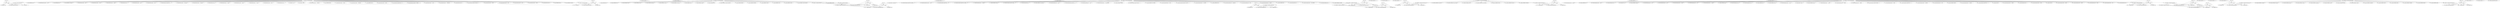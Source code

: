 digraph G {
"6 : carList = new IterativeStringList()"
"6 : carList = new IterativeStringList()" -> "15 : Check.check(carList.size(), 7, )"
"6 : carList = new IterativeStringList()" -> "24 : carList.add(0, \"Mini\", )"
"6 : carList = new IterativeStringList()" -> "61 : i < carList.size()"
"6 : carList = new IterativeStringList()" -> "35 : carList.add(5, \"Porshe\", )"
"6 : carList = new IterativeStringList()" -> "18 : Check.check(carList.get(2, ), \"Mitsubishi\", )"
"6 : carList = new IterativeStringList()" -> "8 : carList.addToEnd(\"Honda\", )"
"6 : carList = new IterativeStringList()" -> "27 : Check.check(carList.get(2, ), \"Nissan\", )"
"6 : carList = new IterativeStringList()" -> "31 : Check.check(carList.get(6, ), \"Volkswagen\", )"
"6 : carList = new IterativeStringList()" -> "11 : carList.addToEnd(\"Toyota\", )"
"6 : carList = new IterativeStringList()" -> "36 : Check.check(carList.get(5, ), \"Porshe\", )"
"6 : carList = new IterativeStringList()" -> "52 : Check.check(carList.indexOf(\"Acura\", ), 6, )"
"6 : carList = new IterativeStringList()" -> "46 : Check.check(carList.remove(3, ), \"Toyota\", )"
"6 : carList = new IterativeStringList()" -> "32 : Check.check(carList.get(7, ), \"Acura\", )"
"6 : carList = new IterativeStringList()" -> "38 : Check.check(carList.get(7, ), \"Volkswagen\", )"
"6 : carList = new IterativeStringList()" -> "60 : carList2 = carList.toUpperCase()"
"6 : carList = new IterativeStringList()" -> "33 : Check.check(carList.size(), 8, )"
"6 : carList = new IterativeStringList()" -> "51 : Check.check(carList.indexOf(\"Volkswagen\", ), 5, )"
"6 : carList = new IterativeStringList()" -> "55 : i < carList.size()"
"6 : carList = new IterativeStringList()" -> "29 : Check.check(carList.get(4, ), \"Toyota\", )"
"6 : carList = new IterativeStringList()" -> "25 : Check.check(carList.get(0, ), \"Mini\", )"
"6 : carList = new IterativeStringList()" -> "39 : Check.check(carList.get(8, ), \"Acura\", )"
"6 : carList = new IterativeStringList()" -> "48 : Check.check(carList.get(3, ), \"Porshe\", )"
"6 : carList = new IterativeStringList()" -> "40 : Check.check(carList.size(), 9, )"
"6 : carList = new IterativeStringList()" -> "9 : carList.addToEnd(\"Nissan\", )"
"6 : carList = new IterativeStringList()" -> "10 : carList.addToEnd(\"Mitsubishi\", )"
"6 : carList = new IterativeStringList()" -> "14 : carList.addToEnd(\"Acura\", )"
"6 : carList = new IterativeStringList()" -> "42 : Check.check(carList.remove(0, ), \"Mini\", )"
"6 : carList = new IterativeStringList()" -> "12 : carList.addToEnd(\"BMW\", )"
"6 : carList = new IterativeStringList()" -> "13 : carList.addToEnd(\"Volkswagen\", )"
"6 : carList = new IterativeStringList()" -> "37 : Check.check(carList.get(6, ), \"BMW\", )"
"6 : carList = new IterativeStringList()" -> "19 : Check.check(carList.get(3, ), \"Toyota\", )"
"6 : carList = new IterativeStringList()" -> "44 : Check.check(carList.get(0, ), \"Honda\", )"
"6 : carList = new IterativeStringList()" -> "47 : Check.check(carList.size(), 7, )"
"6 : carList = new IterativeStringList()" -> "22 : Check.check(carList.get(6, ), \"Acura\", )"
"6 : carList = new IterativeStringList()" -> "30 : Check.check(carList.get(5, ), \"BMW\", )"
"6 : carList = new IterativeStringList()" -> "50 : Check.check(carList.indexOf(\"BMW\", ), 4, )"
"6 : carList = new IterativeStringList()" -> "54 : carList1 = carList.toLowerCase()"
"6 : carList = new IterativeStringList()" -> "21 : Check.check(carList.get(5, ), \"Volkswagen\", )"
"6 : carList = new IterativeStringList()" -> "28 : Check.check(carList.get(3, ), \"Mitsubishi\", )"
"6 : carList = new IterativeStringList()" -> "43 : Check.check(carList.size(), 8, )"
"6 : carList = new IterativeStringList()" -> "26 : Check.check(carList.get(1, ), \"Honda\", )"
"6 : carList = new IterativeStringList()" -> "16 : Check.check(carList.get(0, ), \"Honda\", )"
"6 : carList = new IterativeStringList()" -> "17 : Check.check(carList.get(1, ), \"Nissan\", )"
"6 : carList = new IterativeStringList()" -> "20 : Check.check(carList.get(4, ), \"BMW\", )"
"8 : carList.addToEnd(\"Honda\", )"
"9 : carList.addToEnd(\"Nissan\", )"
"10 : carList.addToEnd(\"Mitsubishi\", )"
"11 : carList.addToEnd(\"Toyota\", )"
"12 : carList.addToEnd(\"BMW\", )"
"13 : carList.addToEnd(\"Volkswagen\", )"
"14 : carList.addToEnd(\"Acura\", )"
"15 : Check.check(carList.size(), 7, )"
"16 : Check.check(carList.get(0, ), \"Honda\", )"
"17 : Check.check(carList.get(1, ), \"Nissan\", )"
"18 : Check.check(carList.get(2, ), \"Mitsubishi\", )"
"19 : Check.check(carList.get(3, ), \"Toyota\", )"
"20 : Check.check(carList.get(4, ), \"BMW\", )"
"21 : Check.check(carList.get(5, ), \"Volkswagen\", )"
"22 : Check.check(carList.get(6, ), \"Acura\", )"
"24 : carList.add(0, \"Mini\", )"
"25 : Check.check(carList.get(0, ), \"Mini\", )"
"26 : Check.check(carList.get(1, ), \"Honda\", )"
"27 : Check.check(carList.get(2, ), \"Nissan\", )"
"28 : Check.check(carList.get(3, ), \"Mitsubishi\", )"
"29 : Check.check(carList.get(4, ), \"Toyota\", )"
"30 : Check.check(carList.get(5, ), \"BMW\", )"
"31 : Check.check(carList.get(6, ), \"Volkswagen\", )"
"32 : Check.check(carList.get(7, ), \"Acura\", )"
"33 : Check.check(carList.size(), 8, )"
"35 : carList.add(5, \"Porshe\", )"
"36 : Check.check(carList.get(5, ), \"Porshe\", )"
"37 : Check.check(carList.get(6, ), \"BMW\", )"
"38 : Check.check(carList.get(7, ), \"Volkswagen\", )"
"39 : Check.check(carList.get(8, ), \"Acura\", )"
"40 : Check.check(carList.size(), 9, )"
"42 : Check.check(carList.remove(0, ), \"Mini\", )"
"43 : Check.check(carList.size(), 8, )"
"44 : Check.check(carList.get(0, ), \"Honda\", )"
"46 : Check.check(carList.remove(3, ), \"Toyota\", )"
"47 : Check.check(carList.size(), 7, )"
"48 : Check.check(carList.get(3, ), \"Porshe\", )"
"50 : Check.check(carList.indexOf(\"BMW\", ), 4, )"
"51 : Check.check(carList.indexOf(\"Volkswagen\", ), 5, )"
"52 : Check.check(carList.indexOf(\"Acura\", ), 6, )"
"54 : carList1 = carList.toLowerCase()"
"54 : carList1 = carList.toLowerCase()" -> "56 : System.out.println(carList1.get(i, ), )"
"55 : i = 0"
"55 : i = 0" -> "56 : System.out.println(carList1.get(i, ), )"
"55 : i = 0" -> "55 : i < carList.size()"
"55 : i = 0" -> "55 : i = i + 1"
"55 : i = 0" -> "55 : @temp11 = i"
"55 : i = 0" -> "55 : i = i + 1" [style=dashed]
"55 : i < carList.size()"
"56 : System.out.println(carList1.get(i, ), )"
"55 : @temp11 = i"
"55 : @temp11 = i" -> "55 : @temp11 = i" [style=dashed]
"55 : i = i + 1"
"55 : i = i + 1" -> "56 : System.out.println(carList1.get(i, ), )"
"55 : i = i + 1" -> "55 : i < carList.size()"
"55 : i = i + 1" -> "55 : i = i + 1"
"55 : i = i + 1" -> "55 : @temp11 = i"
"55 : i = i + 1" -> "55 : i = i + 1" [style=dashed]
"58 : System.out.println(\"-------\", )"
"60 : carList2 = carList.toUpperCase()"
"60 : carList2 = carList.toUpperCase()" -> "62 : System.out.println(carList2.get(i, ), )"
"61 : i = 0"
"61 : i = 0" -> "61 : i < carList.size()"
"61 : i = 0" -> "61 : @temp12 = i"
"61 : i = 0" -> "61 : i = i + 1"
"61 : i = 0" -> "62 : System.out.println(carList2.get(i, ), )"
"61 : i = 0" -> "61 : i = i + 1" [style=dashed]
"61 : i < carList.size()"
"62 : System.out.println(carList2.get(i, ), )"
"61 : @temp12 = i"
"61 : @temp12 = i" -> "61 : @temp12 = i" [style=dashed]
"61 : i = i + 1"
"61 : i = i + 1" -> "61 : i < carList.size()"
"61 : i = i + 1" -> "61 : @temp12 = i"
"61 : i = i + 1" -> "61 : i = i + 1"
"61 : i = i + 1" -> "62 : System.out.println(carList2.get(i, ), )"
"61 : i = i + 1" -> "61 : i = i + 1" [style=dashed]
"64 : System.out.println(\"-------\", )"
"66 : shoeList = new IterativeStringList()"
"66 : shoeList = new IterativeStringList()" -> "68 : shoeList.addToEnd(\"Vans\", )"
"66 : shoeList = new IterativeStringList()" -> "83 : shoeList.addToEnd(\"FiZZla\", )"
"66 : shoeList = new IterativeStringList()" -> "77 : shoeList.addToEnd(\"VaZZns\", )"
"66 : shoeList = new IterativeStringList()" -> "84 : shoeList.addToEnd(\"ReeZZbock\", )"
"66 : shoeList = new IterativeStringList()" -> "73 : shoeList.addToEnd(\"Puma\", )"
"66 : shoeList = new IterativeStringList()" -> "67 : shoeList.addToEnd(\"Addidas\", )"
"66 : shoeList = new IterativeStringList()" -> "69 : shoeList.addToEnd(\"Nike\", )"
"66 : shoeList = new IterativeStringList()" -> "80 : shoeList.addToEnd(\"CreaZZtive Recreation\", )"
"66 : shoeList = new IterativeStringList()" -> "75 : shoeList.addToEnd(\"Reebock\", )"
"66 : shoeList = new IterativeStringList()" -> "76 : shoeList.addToEnd(\"AddiZZdas\", )"
"66 : shoeList = new IterativeStringList()" -> "81 : shoeList.addToEnd(\"SupZZra\", )"
"66 : shoeList = new IterativeStringList()" -> "72 : shoeList.addToEnd(\"Supra\", )"
"66 : shoeList = new IterativeStringList()" -> "82 : shoeList.addToEnd(\"PumZZa\", )"
"66 : shoeList = new IterativeStringList()" -> "71 : shoeList.addToEnd(\"Creative Recreation\", )"
"66 : shoeList = new IterativeStringList()" -> "86 : shoeList1 = shoeList.startsWith(\"C\", )"
"66 : shoeList = new IterativeStringList()" -> "78 : shoeList.addToEnd(\"NiZZke\", )"
"66 : shoeList = new IterativeStringList()" -> "74 : shoeList.addToEnd(\"Fila\", )"
"66 : shoeList = new IterativeStringList()" -> "92 : shoeList2 = shoeList.toLowerCase()"
"66 : shoeList = new IterativeStringList()" -> "70 : shoeList.addToEnd(\"Converse\", )"
"66 : shoeList = new IterativeStringList()" -> "79 : shoeList.addToEnd(\"ConZZverse\", )"
"67 : shoeList.addToEnd(\"Addidas\", )"
"68 : shoeList.addToEnd(\"Vans\", )"
"69 : shoeList.addToEnd(\"Nike\", )"
"70 : shoeList.addToEnd(\"Converse\", )"
"71 : shoeList.addToEnd(\"Creative Recreation\", )"
"72 : shoeList.addToEnd(\"Supra\", )"
"73 : shoeList.addToEnd(\"Puma\", )"
"74 : shoeList.addToEnd(\"Fila\", )"
"75 : shoeList.addToEnd(\"Reebock\", )"
"76 : shoeList.addToEnd(\"AddiZZdas\", )"
"77 : shoeList.addToEnd(\"VaZZns\", )"
"78 : shoeList.addToEnd(\"NiZZke\", )"
"79 : shoeList.addToEnd(\"ConZZverse\", )"
"80 : shoeList.addToEnd(\"CreaZZtive Recreation\", )"
"81 : shoeList.addToEnd(\"SupZZra\", )"
"82 : shoeList.addToEnd(\"PumZZa\", )"
"83 : shoeList.addToEnd(\"FiZZla\", )"
"84 : shoeList.addToEnd(\"ReeZZbock\", )"
"86 : shoeList1 = shoeList.startsWith(\"C\", )"
"86 : shoeList1 = shoeList.startsWith(\"C\", )" -> "87 : i < shoeList1.size()"
"86 : shoeList1 = shoeList.startsWith(\"C\", )" -> "88 : System.out.println(shoeList1.get(i, ), )"
"87 : i = 0"
"87 : i = 0" -> "87 : i = i + 1"
"87 : i = 0" -> "87 : i < shoeList1.size()"
"87 : i = 0" -> "87 : @temp13 = i"
"87 : i = 0" -> "88 : System.out.println(shoeList1.get(i, ), )"
"87 : i = 0" -> "87 : i = i + 1" [style=dashed]
"87 : i < shoeList1.size()"
"88 : System.out.println(shoeList1.get(i, ), )"
"87 : @temp13 = i"
"87 : @temp13 = i" -> "87 : @temp13 = i" [style=dashed]
"87 : i = i + 1"
"87 : i = i + 1" -> "87 : i = i + 1"
"87 : i = i + 1" -> "87 : i < shoeList1.size()"
"87 : i = i + 1" -> "87 : @temp13 = i"
"87 : i = i + 1" -> "88 : System.out.println(shoeList1.get(i, ), )"
"87 : i = i + 1" -> "87 : i = i + 1" [style=dashed]
"90 : System.out.println(\"-------\", )"
"92 : shoeList2 = shoeList.toLowerCase()"
"92 : shoeList2 = shoeList.toLowerCase()" -> "93 : shoeList2 = shoeList2.hasSubstring(\"zz\", )"
"92 : shoeList2 = shoeList.toLowerCase()" -> "93 : shoeList2 = shoeList2.hasSubstring(\"zz\", )" [style=dashed]
"93 : shoeList2 = shoeList2.hasSubstring(\"zz\", )"
"93 : shoeList2 = shoeList2.hasSubstring(\"zz\", )" -> "94 : i < shoeList2.size()"
"93 : shoeList2 = shoeList2.hasSubstring(\"zz\", )" -> "95 : System.out.println(shoeList2.get(i, ), )"
"94 : i = 0"
"94 : i = 0" -> "94 : @temp14 = i"
"94 : i = 0" -> "94 : i = i + 1"
"94 : i = 0" -> "94 : i < shoeList2.size()"
"94 : i = 0" -> "95 : System.out.println(shoeList2.get(i, ), )"
"94 : i = 0" -> "94 : i = i + 1" [style=dashed]
"94 : i < shoeList2.size()"
"95 : System.out.println(shoeList2.get(i, ), )"
"94 : @temp14 = i"
"94 : @temp14 = i" -> "94 : @temp14 = i" [style=dashed]
"94 : i = i + 1"
"94 : i = i + 1" -> "94 : @temp14 = i"
"94 : i = i + 1" -> "94 : i = i + 1"
"94 : i = i + 1" -> "94 : i < shoeList2.size()"
"94 : i = i + 1" -> "95 : System.out.println(shoeList2.get(i, ), )"
"94 : i = i + 1" -> "94 : i = i + 1" [style=dashed]
"97 : System.out.println(\"-------\", )"
"106 : cerealList = new RecursiveOOStringList()"
"106 : cerealList = new RecursiveOOStringList()" -> "130 : cerealList.add(5, \"Apple Jacks\", )"
"106 : cerealList = new RecursiveOOStringList()" -> "123 : Check.check(cerealList.indexOf(\"Frosted Flakes\", ), 1, )"
"106 : cerealList = new RecursiveOOStringList()" -> "136 : Check.check(cerealList.remove(7, ), \"Pops\", )"
"106 : cerealList = new RecursiveOOStringList()" -> "127 : Check.check(cerealList.indexOf(\"Krave\", ), 5, )"
"106 : cerealList = new RecursiveOOStringList()" -> "122 : Check.check(cerealList.indexOf(\"Fruity Pebbles\", ), 0, )"
"106 : cerealList = new RecursiveOOStringList()" -> "139 : cerealList1 = cerealList.toLowerCase()"
"106 : cerealList = new RecursiveOOStringList()" -> "117 : Check.check(cerealList.get(2, ), \"Wheaties\", )"
"106 : cerealList = new RecursiveOOStringList()" -> "111 : cerealList.addToEnd(\"Cheerios\", )"
"106 : cerealList = new RecursiveOOStringList()" -> "124 : Check.check(cerealList.indexOf(\"Wheaties\", ), 2, )"
"106 : cerealList = new RecursiveOOStringList()" -> "137 : Check.check(cerealList.size(), 7, )"
"106 : cerealList = new RecursiveOOStringList()" -> "108 : cerealList.addToEnd(\"Frosted Flakes\", )"
"106 : cerealList = new RecursiveOOStringList()" -> "120 : Check.check(cerealList.get(5, ), \"Krave\", )"
"106 : cerealList = new RecursiveOOStringList()" -> "128 : Check.check(cerealList.indexOf(\"Pops\", ), 6, )"
"106 : cerealList = new RecursiveOOStringList()" -> "134 : Check.check(cerealList.get(7, ), \"Pops\", )"
"106 : cerealList = new RecursiveOOStringList()" -> "116 : Check.check(cerealList.get(1, ), \"Frosted Flakes\", )"
"106 : cerealList = new RecursiveOOStringList()" -> "109 : cerealList.addToEnd(\"Wheaties\", )"
"106 : cerealList = new RecursiveOOStringList()" -> "126 : Check.check(cerealList.indexOf(\"Cheerios\", ), 4, )"
"106 : cerealList = new RecursiveOOStringList()" -> "107 : cerealList.addToEnd(\"Fruity Pebbles\", )"
"106 : cerealList = new RecursiveOOStringList()" -> "133 : Check.check(cerealList.get(6, ), \"Krave\", )"
"106 : cerealList = new RecursiveOOStringList()" -> "125 : Check.check(cerealList.indexOf(\"Coco Puffs\", ), 3, )"
"106 : cerealList = new RecursiveOOStringList()" -> "118 : Check.check(cerealList.get(3, ), \"Coco Puffs\", )"
"106 : cerealList = new RecursiveOOStringList()" -> "112 : cerealList.addToEnd(\"Krave\", )"
"106 : cerealList = new RecursiveOOStringList()" -> "132 : Check.check(cerealList.get(5, ), \"Apple Jacks\", )"
"106 : cerealList = new RecursiveOOStringList()" -> "121 : Check.check(cerealList.get(6, ), \"Pops\", )"
"106 : cerealList = new RecursiveOOStringList()" -> "119 : Check.check(cerealList.get(4, ), \"Cheerios\", )"
"106 : cerealList = new RecursiveOOStringList()" -> "113 : cerealList.addToEnd(\"Pops\", )"
"106 : cerealList = new RecursiveOOStringList()" -> "114 : Check.check(cerealList.size(), 7, )"
"106 : cerealList = new RecursiveOOStringList()" -> "115 : Check.check(cerealList.get(0, ), \"Fruity Pebbles\", )"
"106 : cerealList = new RecursiveOOStringList()" -> "131 : Check.check(cerealList.size(), 8, )"
"106 : cerealList = new RecursiveOOStringList()" -> "110 : cerealList.addToEnd(\"Coco Puffs\", )"
"107 : cerealList.addToEnd(\"Fruity Pebbles\", )"
"108 : cerealList.addToEnd(\"Frosted Flakes\", )"
"109 : cerealList.addToEnd(\"Wheaties\", )"
"110 : cerealList.addToEnd(\"Coco Puffs\", )"
"111 : cerealList.addToEnd(\"Cheerios\", )"
"112 : cerealList.addToEnd(\"Krave\", )"
"113 : cerealList.addToEnd(\"Pops\", )"
"114 : Check.check(cerealList.size(), 7, )"
"115 : Check.check(cerealList.get(0, ), \"Fruity Pebbles\", )"
"116 : Check.check(cerealList.get(1, ), \"Frosted Flakes\", )"
"117 : Check.check(cerealList.get(2, ), \"Wheaties\", )"
"118 : Check.check(cerealList.get(3, ), \"Coco Puffs\", )"
"119 : Check.check(cerealList.get(4, ), \"Cheerios\", )"
"120 : Check.check(cerealList.get(5, ), \"Krave\", )"
"121 : Check.check(cerealList.get(6, ), \"Pops\", )"
"122 : Check.check(cerealList.indexOf(\"Fruity Pebbles\", ), 0, )"
"123 : Check.check(cerealList.indexOf(\"Frosted Flakes\", ), 1, )"
"124 : Check.check(cerealList.indexOf(\"Wheaties\", ), 2, )"
"125 : Check.check(cerealList.indexOf(\"Coco Puffs\", ), 3, )"
"126 : Check.check(cerealList.indexOf(\"Cheerios\", ), 4, )"
"127 : Check.check(cerealList.indexOf(\"Krave\", ), 5, )"
"128 : Check.check(cerealList.indexOf(\"Pops\", ), 6, )"
"130 : cerealList.add(5, \"Apple Jacks\", )"
"131 : Check.check(cerealList.size(), 8, )"
"132 : Check.check(cerealList.get(5, ), \"Apple Jacks\", )"
"133 : Check.check(cerealList.get(6, ), \"Krave\", )"
"134 : Check.check(cerealList.get(7, ), \"Pops\", )"
"136 : Check.check(cerealList.remove(7, ), \"Pops\", )"
"137 : Check.check(cerealList.size(), 7, )"
"139 : cerealList1 = cerealList.toLowerCase()"
"139 : cerealList1 = cerealList.toLowerCase()" -> "145 : cerealList2 = cerealList1.toUpperCase()"
"139 : cerealList1 = cerealList.toLowerCase()" -> "151 : cerealList3 = cerealList1.startsWith(\"f\", )"
"139 : cerealList1 = cerealList.toLowerCase()" -> "140 : i < cerealList1.size()"
"139 : cerealList1 = cerealList.toLowerCase()" -> "141 : System.out.println(cerealList1.get(i, ), )"
"140 : i = 0"
"140 : i = 0" -> "140 : @temp15 = i"
"140 : i = 0" -> "140 : i = i + 1"
"140 : i = 0" -> "140 : i < cerealList1.size()"
"140 : i = 0" -> "141 : System.out.println(cerealList1.get(i, ), )"
"140 : i = 0" -> "140 : i = i + 1" [style=dashed]
"140 : i < cerealList1.size()"
"141 : System.out.println(cerealList1.get(i, ), )"
"140 : @temp15 = i"
"140 : @temp15 = i" -> "140 : @temp15 = i" [style=dashed]
"140 : i = i + 1"
"140 : i = i + 1" -> "140 : @temp15 = i"
"140 : i = i + 1" -> "140 : i = i + 1"
"140 : i = i + 1" -> "140 : i < cerealList1.size()"
"140 : i = i + 1" -> "141 : System.out.println(cerealList1.get(i, ), )"
"140 : i = i + 1" -> "140 : i = i + 1" [style=dashed]
"143 : System.out.println(\"-------\", )"
"145 : cerealList2 = cerealList1.toUpperCase()"
"145 : cerealList2 = cerealList1.toUpperCase()" -> "146 : i < cerealList2.size()"
"145 : cerealList2 = cerealList1.toUpperCase()" -> "147 : System.out.println(cerealList2.get(i, ), )"
"146 : i = 0"
"146 : i = 0" -> "146 : @temp16 = i"
"146 : i = 0" -> "146 : i < cerealList2.size()"
"146 : i = 0" -> "146 : i = i + 1"
"146 : i = 0" -> "147 : System.out.println(cerealList2.get(i, ), )"
"146 : i = 0" -> "146 : i = i + 1" [style=dashed]
"146 : i < cerealList2.size()"
"147 : System.out.println(cerealList2.get(i, ), )"
"146 : @temp16 = i"
"146 : @temp16 = i" -> "146 : @temp16 = i" [style=dashed]
"146 : i = i + 1"
"146 : i = i + 1" -> "146 : @temp16 = i"
"146 : i = i + 1" -> "146 : i < cerealList2.size()"
"146 : i = i + 1" -> "146 : i = i + 1"
"146 : i = i + 1" -> "147 : System.out.println(cerealList2.get(i, ), )"
"146 : i = i + 1" -> "146 : i = i + 1" [style=dashed]
"149 : System.out.println(\"-------\", )"
"151 : cerealList3 = cerealList1.startsWith(\"f\", )"
"151 : cerealList3 = cerealList1.startsWith(\"f\", )" -> "152 : i < cerealList3.size()"
"151 : cerealList3 = cerealList1.startsWith(\"f\", )" -> "153 : System.out.println(cerealList3.get(i, ), )"
"152 : i = 0"
"152 : i = 0" -> "152 : i < cerealList3.size()"
"152 : i = 0" -> "152 : @temp17 = i"
"152 : i = 0" -> "152 : i = i + 1"
"152 : i = 0" -> "153 : System.out.println(cerealList3.get(i, ), )"
"152 : i = 0" -> "152 : i = i + 1" [style=dashed]
"152 : i < cerealList3.size()"
"153 : System.out.println(cerealList3.get(i, ), )"
"152 : @temp17 = i"
"152 : @temp17 = i" -> "152 : @temp17 = i" [style=dashed]
"152 : i = i + 1"
"152 : i = i + 1" -> "152 : i < cerealList3.size()"
"152 : i = i + 1" -> "152 : @temp17 = i"
"152 : i = i + 1" -> "152 : i = i + 1"
"152 : i = i + 1" -> "153 : System.out.println(cerealList3.get(i, ), )"
"152 : i = i + 1" -> "152 : i = i + 1" [style=dashed]
"155 : System.out.println(\"-------\", )"
"157 : cerealList4 = new RecursiveOOStringList()"
"157 : cerealList4 = new RecursiveOOStringList()" -> "166 : cerealList5 = cerealList4.hasSubstring(\"xx\", )"
"157 : cerealList4 = new RecursiveOOStringList()" -> "158 : cerealList4.addToEnd(\"Frxxuity Pebbles\", )"
"157 : cerealList4 = new RecursiveOOStringList()" -> "164 : cerealList4.addToEnd(\"Poyyps\", )"
"157 : cerealList4 = new RecursiveOOStringList()" -> "159 : cerealList4.addToEnd(\"Froyysted Flakes\", )"
"157 : cerealList4 = new RecursiveOOStringList()" -> "163 : cerealList4.addToEnd(\"Kravxxe\", )"
"157 : cerealList4 = new RecursiveOOStringList()" -> "172 : cerealList6 = cerealList4.hasSubstring(\"yy\", )"
"157 : cerealList4 = new RecursiveOOStringList()" -> "162 : cerealList4.addToEnd(\"Cheyyerios\", )"
"157 : cerealList4 = new RecursiveOOStringList()" -> "160 : cerealList4.addToEnd(\"Wheaxxties\", )"
"157 : cerealList4 = new RecursiveOOStringList()" -> "161 : cerealList4.addToEnd(\"Coxxco Puffs\", )"
"158 : cerealList4.addToEnd(\"Frxxuity Pebbles\", )"
"159 : cerealList4.addToEnd(\"Froyysted Flakes\", )"
"160 : cerealList4.addToEnd(\"Wheaxxties\", )"
"161 : cerealList4.addToEnd(\"Coxxco Puffs\", )"
"162 : cerealList4.addToEnd(\"Cheyyerios\", )"
"163 : cerealList4.addToEnd(\"Kravxxe\", )"
"164 : cerealList4.addToEnd(\"Poyyps\", )"
"166 : cerealList5 = cerealList4.hasSubstring(\"xx\", )"
"166 : cerealList5 = cerealList4.hasSubstring(\"xx\", )" -> "168 : System.out.println(cerealList5.get(i, ), )"
"166 : cerealList5 = cerealList4.hasSubstring(\"xx\", )" -> "167 : i < cerealList5.size()"
"167 : i = 0"
"167 : i = 0" -> "168 : System.out.println(cerealList5.get(i, ), )"
"167 : i = 0" -> "167 : i < cerealList5.size()"
"167 : i = 0" -> "167 : @temp18 = i"
"167 : i = 0" -> "167 : i = i + 1"
"167 : i = 0" -> "167 : i = i + 1" [style=dashed]
"167 : i < cerealList5.size()"
"168 : System.out.println(cerealList5.get(i, ), )"
"167 : @temp18 = i"
"167 : @temp18 = i" -> "167 : @temp18 = i" [style=dashed]
"167 : i = i + 1"
"167 : i = i + 1" -> "168 : System.out.println(cerealList5.get(i, ), )"
"167 : i = i + 1" -> "167 : i < cerealList5.size()"
"167 : i = i + 1" -> "167 : @temp18 = i"
"167 : i = i + 1" -> "167 : i = i + 1"
"167 : i = i + 1" -> "167 : i = i + 1" [style=dashed]
"170 : System.out.println(\"-------\", )"
"172 : cerealList6 = cerealList4.hasSubstring(\"yy\", )"
"172 : cerealList6 = cerealList4.hasSubstring(\"yy\", )" -> "174 : System.out.println(cerealList6.get(i, ), )"
"172 : cerealList6 = cerealList4.hasSubstring(\"yy\", )" -> "173 : i < cerealList6.size()"
"173 : i = 0"
"173 : i = 0" -> "173 : i = i + 1"
"173 : i = 0" -> "173 : @temp19 = i"
"173 : i = 0" -> "174 : System.out.println(cerealList6.get(i, ), )"
"173 : i = 0" -> "173 : i < cerealList6.size()"
"173 : i = 0" -> "173 : i = i + 1" [style=dashed]
"173 : i < cerealList6.size()"
"174 : System.out.println(cerealList6.get(i, ), )"
"173 : @temp19 = i"
"173 : @temp19 = i" -> "173 : @temp19 = i" [style=dashed]
"173 : i = i + 1"
"173 : i = i + 1" -> "173 : i = i + 1"
"173 : i = i + 1" -> "173 : @temp19 = i"
"173 : i = i + 1" -> "174 : System.out.println(cerealList6.get(i, ), )"
"173 : i = i + 1" -> "173 : i < cerealList6.size()"
"173 : i = i + 1" -> "173 : i = i + 1" [style=dashed]
"176 : System.out.println(\"-------\", )"
"184 : nameList = new RecursiveIOStringList()"
"184 : nameList = new RecursiveIOStringList()" -> "203 : Check.check(nameList.size(), 8, )"
"184 : nameList = new RecursiveIOStringList()" -> "190 : nameList.addToEnd(\"John\", )"
"184 : nameList = new RecursiveIOStringList()" -> "191 : nameList.addToEnd(\"Carter\", )"
"184 : nameList = new RecursiveIOStringList()" -> "199 : Check.check(nameList.get(5, ), \"Carter\", )"
"184 : nameList = new RecursiveIOStringList()" -> "202 : nameList.add(5, \"Karen\", )"
"184 : nameList = new RecursiveIOStringList()" -> "192 : nameList.addToEnd(\"Russell\", )"
"184 : nameList = new RecursiveIOStringList()" -> "217 : Check.check(nameList.get(7, ), \"Carter\", )"
"184 : nameList = new RecursiveIOStringList()" -> "206 : Check.check(nameList.get(7, ), \"Russell\", )"
"184 : nameList = new RecursiveIOStringList()" -> "222 : Check.check(nameList.get(0, ), \"Michael\", )"
"184 : nameList = new RecursiveIOStringList()" -> "230 : Check.check(nameList.indexOf(\"Josephine\", ), 2, )"
"184 : nameList = new RecursiveIOStringList()" -> "212 : Check.check(nameList.get(2, ), \"James\", )"
"184 : nameList = new RecursiveIOStringList()" -> "231 : Check.check(nameList.indexOf(\"Carl\", ), 3, )"
"184 : nameList = new RecursiveIOStringList()" -> "213 : Check.check(nameList.get(3, ), \"Josephine\", )"
"184 : nameList = new RecursiveIOStringList()" -> "198 : Check.check(nameList.get(4, ), \"John\", )"
"184 : nameList = new RecursiveIOStringList()" -> "186 : nameList.addToEnd(\"Michael\", )"
"184 : nameList = new RecursiveIOStringList()" -> "196 : Check.check(nameList.get(2, ), \"Josephine\", )"
"184 : nameList = new RecursiveIOStringList()" -> "232 : Check.check(nameList.indexOf(\"John\", ), 4, )"
"184 : nameList = new RecursiveIOStringList()" -> "224 : nameList.remove(6, )"
"184 : nameList = new RecursiveIOStringList()" -> "194 : Check.check(nameList.get(0, ), \"Michael\", )"
"184 : nameList = new RecursiveIOStringList()" -> "193 : Check.check(nameList.size(), 7, )"
"184 : nameList = new RecursiveIOStringList()" -> "216 : Check.check(nameList.get(6, ), \"Karen\", )"
"184 : nameList = new RecursiveIOStringList()" -> "220 : nameList.remove(0, )"
"184 : nameList = new RecursiveIOStringList()" -> "200 : Check.check(nameList.get(6, ), \"Russell\", )"
"184 : nameList = new RecursiveIOStringList()" -> "226 : Check.check(nameList.get(6, ), \"Russell\", )"
"184 : nameList = new RecursiveIOStringList()" -> "204 : Check.check(nameList.get(5, ), \"Karen\", )"
"184 : nameList = new RecursiveIOStringList()" -> "197 : Check.check(nameList.get(3, ), \"Carl\", )"
"184 : nameList = new RecursiveIOStringList()" -> "221 : Check.check(nameList.size(), 8, )"
"184 : nameList = new RecursiveIOStringList()" -> "240 : nameList2 = nameList.toUpperCase()"
"184 : nameList = new RecursiveIOStringList()" -> "218 : Check.check(nameList.get(8, ), \"Russell\", )"
"184 : nameList = new RecursiveIOStringList()" -> "189 : nameList.addToEnd(\"Carl\", )"
"184 : nameList = new RecursiveIOStringList()" -> "205 : Check.check(nameList.get(6, ), \"Carter\", )"
"184 : nameList = new RecursiveIOStringList()" -> "225 : Check.check(nameList.size(), 7, )"
"184 : nameList = new RecursiveIOStringList()" -> "208 : nameList.add(0, \"Joe\", )"
"184 : nameList = new RecursiveIOStringList()" -> "188 : nameList.addToEnd(\"Josephine\", )"
"184 : nameList = new RecursiveIOStringList()" -> "214 : Check.check(nameList.get(4, ), \"Carl\", )"
"184 : nameList = new RecursiveIOStringList()" -> "234 : nameList1 = nameList.toLowerCase()"
"184 : nameList = new RecursiveIOStringList()" -> "215 : Check.check(nameList.get(5, ), \"John\", )"
"184 : nameList = new RecursiveIOStringList()" -> "195 : Check.check(nameList.get(1, ), \"James\", )"
"184 : nameList = new RecursiveIOStringList()" -> "210 : Check.check(nameList.get(0, ), \"Joe\", )"
"184 : nameList = new RecursiveIOStringList()" -> "211 : Check.check(nameList.get(1, ), \"Michael\", )"
"184 : nameList = new RecursiveIOStringList()" -> "187 : nameList.addToEnd(\"James\", )"
"184 : nameList = new RecursiveIOStringList()" -> "209 : Check.check(nameList.size(), 9, )"
"186 : nameList.addToEnd(\"Michael\", )"
"187 : nameList.addToEnd(\"James\", )"
"188 : nameList.addToEnd(\"Josephine\", )"
"189 : nameList.addToEnd(\"Carl\", )"
"190 : nameList.addToEnd(\"John\", )"
"191 : nameList.addToEnd(\"Carter\", )"
"192 : nameList.addToEnd(\"Russell\", )"
"193 : Check.check(nameList.size(), 7, )"
"194 : Check.check(nameList.get(0, ), \"Michael\", )"
"195 : Check.check(nameList.get(1, ), \"James\", )"
"196 : Check.check(nameList.get(2, ), \"Josephine\", )"
"197 : Check.check(nameList.get(3, ), \"Carl\", )"
"198 : Check.check(nameList.get(4, ), \"John\", )"
"199 : Check.check(nameList.get(5, ), \"Carter\", )"
"200 : Check.check(nameList.get(6, ), \"Russell\", )"
"202 : nameList.add(5, \"Karen\", )"
"203 : Check.check(nameList.size(), 8, )"
"204 : Check.check(nameList.get(5, ), \"Karen\", )"
"205 : Check.check(nameList.get(6, ), \"Carter\", )"
"206 : Check.check(nameList.get(7, ), \"Russell\", )"
"208 : nameList.add(0, \"Joe\", )"
"209 : Check.check(nameList.size(), 9, )"
"210 : Check.check(nameList.get(0, ), \"Joe\", )"
"211 : Check.check(nameList.get(1, ), \"Michael\", )"
"212 : Check.check(nameList.get(2, ), \"James\", )"
"213 : Check.check(nameList.get(3, ), \"Josephine\", )"
"214 : Check.check(nameList.get(4, ), \"Carl\", )"
"215 : Check.check(nameList.get(5, ), \"John\", )"
"216 : Check.check(nameList.get(6, ), \"Karen\", )"
"217 : Check.check(nameList.get(7, ), \"Carter\", )"
"218 : Check.check(nameList.get(8, ), \"Russell\", )"
"220 : nameList.remove(0, )"
"221 : Check.check(nameList.size(), 8, )"
"222 : Check.check(nameList.get(0, ), \"Michael\", )"
"224 : nameList.remove(6, )"
"225 : Check.check(nameList.size(), 7, )"
"226 : Check.check(nameList.get(6, ), \"Russell\", )"
"230 : Check.check(nameList.indexOf(\"Josephine\", ), 2, )"
"231 : Check.check(nameList.indexOf(\"Carl\", ), 3, )"
"232 : Check.check(nameList.indexOf(\"John\", ), 4, )"
"234 : nameList1 = nameList.toLowerCase()"
"234 : nameList1 = nameList.toLowerCase()" -> "246 : nameList6 = nameList1.startsWith(\"j\", )"
"234 : nameList1 = nameList.toLowerCase()" -> "235 : i < nameList1.size()"
"234 : nameList1 = nameList.toLowerCase()" -> "236 : System.out.println(nameList1.get(i, ), )"
"235 : i = 0"
"235 : i = 0" -> "235 : i = i + 1"
"235 : i = 0" -> "235 : @temp20 = i"
"235 : i = 0" -> "235 : i < nameList1.size()"
"235 : i = 0" -> "236 : System.out.println(nameList1.get(i, ), )"
"235 : i = 0" -> "235 : i = i + 1" [style=dashed]
"235 : i < nameList1.size()"
"236 : System.out.println(nameList1.get(i, ), )"
"235 : @temp20 = i"
"235 : @temp20 = i" -> "235 : @temp20 = i" [style=dashed]
"235 : i = i + 1"
"235 : i = i + 1" -> "235 : i = i + 1"
"235 : i = i + 1" -> "235 : @temp20 = i"
"235 : i = i + 1" -> "235 : i < nameList1.size()"
"235 : i = i + 1" -> "236 : System.out.println(nameList1.get(i, ), )"
"235 : i = i + 1" -> "235 : i = i + 1" [style=dashed]
"238 : System.out.println(\"-------\", )"
"240 : nameList2 = nameList.toUpperCase()"
"240 : nameList2 = nameList.toUpperCase()" -> "241 : i < nameList2.size()"
"240 : nameList2 = nameList.toUpperCase()" -> "242 : System.out.println(nameList2.get(i, ), )"
"241 : i = 0"
"241 : i = 0" -> "241 : i < nameList2.size()"
"241 : i = 0" -> "241 : @temp21 = i"
"241 : i = 0" -> "241 : i = i + 1"
"241 : i = 0" -> "242 : System.out.println(nameList2.get(i, ), )"
"241 : i = 0" -> "241 : i = i + 1" [style=dashed]
"241 : i < nameList2.size()"
"242 : System.out.println(nameList2.get(i, ), )"
"241 : @temp21 = i"
"241 : @temp21 = i" -> "241 : @temp21 = i" [style=dashed]
"241 : i = i + 1"
"241 : i = i + 1" -> "241 : i < nameList2.size()"
"241 : i = i + 1" -> "241 : @temp21 = i"
"241 : i = i + 1" -> "241 : i = i + 1"
"241 : i = i + 1" -> "242 : System.out.println(nameList2.get(i, ), )"
"241 : i = i + 1" -> "241 : i = i + 1" [style=dashed]
"244 : System.out.println(\"-------\", )"
"246 : nameList6 = nameList1.startsWith(\"j\", )"
"246 : nameList6 = nameList1.startsWith(\"j\", )" -> "248 : System.out.println(nameList6.get(i, ), )"
"246 : nameList6 = nameList1.startsWith(\"j\", )" -> "247 : i < nameList6.size()"
"247 : i = 0"
"247 : i = 0" -> "247 : @temp22 = i"
"247 : i = 0" -> "248 : System.out.println(nameList6.get(i, ), )"
"247 : i = 0" -> "247 : i = i + 1"
"247 : i = 0" -> "247 : i < nameList6.size()"
"247 : i = 0" -> "247 : i = i + 1" [style=dashed]
"247 : i < nameList6.size()"
"248 : System.out.println(nameList6.get(i, ), )"
"247 : @temp22 = i"
"247 : @temp22 = i" -> "247 : @temp22 = i" [style=dashed]
"247 : i = i + 1"
"247 : i = i + 1" -> "247 : @temp22 = i"
"247 : i = i + 1" -> "248 : System.out.println(nameList6.get(i, ), )"
"247 : i = i + 1" -> "247 : i = i + 1"
"247 : i = i + 1" -> "247 : i < nameList6.size()"
"247 : i = i + 1" -> "247 : i = i + 1" [style=dashed]
"250 : System.out.println(\"-------\", )"
"252 : nameList3 = new RecursiveIOStringList()"
"252 : nameList3 = new RecursiveIOStringList()" -> "258 : nameList3.addToEnd(\"Carggter\", )"
"252 : nameList3 = new RecursiveIOStringList()" -> "262 : nameList3.addToEnd(\"Joseeephine\", )"
"252 : nameList3 = new RecursiveIOStringList()" -> "263 : nameList3.addToEnd(\"Caeerl\", )"
"252 : nameList3 = new RecursiveIOStringList()" -> "264 : nameList3.addToEnd(\"Joeehn\", )"
"252 : nameList3 = new RecursiveIOStringList()" -> "253 : nameList3.addToEnd(\"Micgghael\", )"
"252 : nameList3 = new RecursiveIOStringList()" -> "274 : nameList5 = nameList3.hasSubstring(\"ee\", )"
"252 : nameList3 = new RecursiveIOStringList()" -> "254 : nameList3.addToEnd(\"Jamgges\", )"
"252 : nameList3 = new RecursiveIOStringList()" -> "257 : nameList3.addToEnd(\"Jogghn\", )"
"252 : nameList3 = new RecursiveIOStringList()" -> "268 : nameList4 = nameList3.hasSubstring(\"gg\", )"
"252 : nameList3 = new RecursiveIOStringList()" -> "260 : nameList3.addToEnd(\"Miceehael\", )"
"252 : nameList3 = new RecursiveIOStringList()" -> "259 : nameList3.addToEnd(\"Russggell\", )"
"252 : nameList3 = new RecursiveIOStringList()" -> "261 : nameList3.addToEnd(\"Jameees\", )"
"252 : nameList3 = new RecursiveIOStringList()" -> "265 : nameList3.addToEnd(\"Careeter\", )"
"252 : nameList3 = new RecursiveIOStringList()" -> "255 : nameList3.addToEnd(\"Josggephine\", )"
"252 : nameList3 = new RecursiveIOStringList()" -> "256 : nameList3.addToEnd(\"Carlgg\", )"
"252 : nameList3 = new RecursiveIOStringList()" -> "266 : nameList3.addToEnd(\"Russeeell\", )"
"253 : nameList3.addToEnd(\"Micgghael\", )"
"254 : nameList3.addToEnd(\"Jamgges\", )"
"255 : nameList3.addToEnd(\"Josggephine\", )"
"256 : nameList3.addToEnd(\"Carlgg\", )"
"257 : nameList3.addToEnd(\"Jogghn\", )"
"258 : nameList3.addToEnd(\"Carggter\", )"
"259 : nameList3.addToEnd(\"Russggell\", )"
"260 : nameList3.addToEnd(\"Miceehael\", )"
"261 : nameList3.addToEnd(\"Jameees\", )"
"262 : nameList3.addToEnd(\"Joseeephine\", )"
"263 : nameList3.addToEnd(\"Caeerl\", )"
"264 : nameList3.addToEnd(\"Joeehn\", )"
"265 : nameList3.addToEnd(\"Careeter\", )"
"266 : nameList3.addToEnd(\"Russeeell\", )"
"268 : nameList4 = nameList3.hasSubstring(\"gg\", )"
"268 : nameList4 = nameList3.hasSubstring(\"gg\", )" -> "270 : System.out.println(nameList4.get(i, ), )"
"268 : nameList4 = nameList3.hasSubstring(\"gg\", )" -> "269 : i < nameList4.size()"
"269 : i = 0"
"269 : i = 0" -> "270 : System.out.println(nameList4.get(i, ), )"
"269 : i = 0" -> "269 : @temp23 = i"
"269 : i = 0" -> "269 : i = i + 1"
"269 : i = 0" -> "269 : i < nameList4.size()"
"269 : i = 0" -> "269 : i = i + 1" [style=dashed]
"269 : i < nameList4.size()"
"270 : System.out.println(nameList4.get(i, ), )"
"269 : @temp23 = i"
"269 : @temp23 = i" -> "269 : @temp23 = i" [style=dashed]
"269 : i = i + 1"
"269 : i = i + 1" -> "270 : System.out.println(nameList4.get(i, ), )"
"269 : i = i + 1" -> "269 : @temp23 = i"
"269 : i = i + 1" -> "269 : i = i + 1"
"269 : i = i + 1" -> "269 : i < nameList4.size()"
"269 : i = i + 1" -> "269 : i = i + 1" [style=dashed]
"272 : System.out.println(\"-------\", )"
"274 : nameList5 = nameList3.hasSubstring(\"ee\", )"
"274 : nameList5 = nameList3.hasSubstring(\"ee\", )" -> "276 : System.out.println(nameList5.get(i, ), )"
"274 : nameList5 = nameList3.hasSubstring(\"ee\", )" -> "275 : i < nameList5.size()"
"275 : i = 0"
"275 : i = 0" -> "276 : System.out.println(nameList5.get(i, ), )"
"275 : i = 0" -> "275 : i = i + 1"
"275 : i = 0" -> "275 : @temp24 = i"
"275 : i = 0" -> "275 : i < nameList5.size()"
"275 : i = 0" -> "275 : i = i + 1" [style=dashed]
"275 : i < nameList5.size()"
"276 : System.out.println(nameList5.get(i, ), )"
"275 : @temp24 = i"
"275 : @temp24 = i" -> "275 : @temp24 = i" [style=dashed]
"275 : i = i + 1"
"275 : i = i + 1" -> "276 : System.out.println(nameList5.get(i, ), )"
"275 : i = i + 1" -> "275 : i = i + 1"
"275 : i = i + 1" -> "275 : @temp24 = i"
"275 : i = i + 1" -> "275 : i < nameList5.size()"
"275 : i = i + 1" -> "275 : i = i + 1" [style=dashed]
"278 : System.out.println(\"-------\", )"
"280 : System.out.println(\"Tests: Done!!\", )"
}